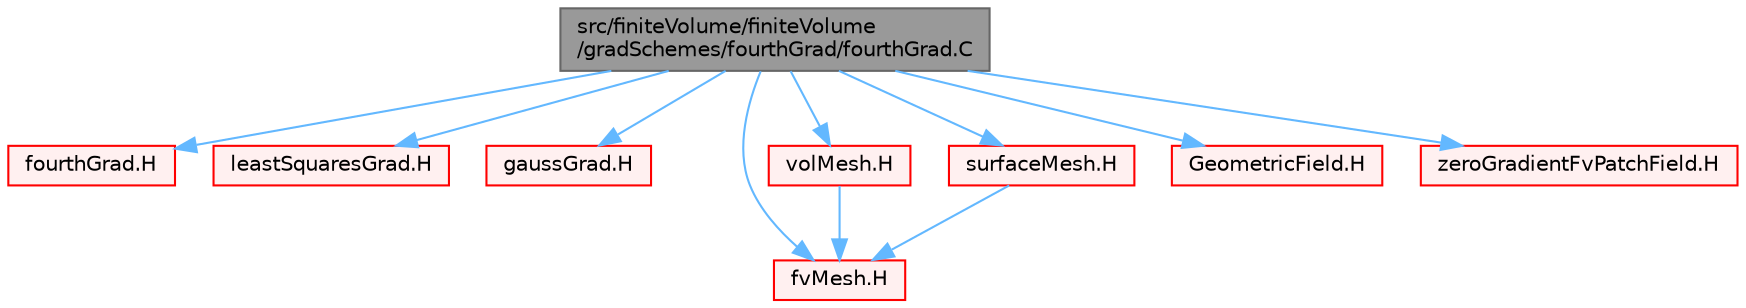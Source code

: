 digraph "src/finiteVolume/finiteVolume/gradSchemes/fourthGrad/fourthGrad.C"
{
 // LATEX_PDF_SIZE
  bgcolor="transparent";
  edge [fontname=Helvetica,fontsize=10,labelfontname=Helvetica,labelfontsize=10];
  node [fontname=Helvetica,fontsize=10,shape=box,height=0.2,width=0.4];
  Node1 [id="Node000001",label="src/finiteVolume/finiteVolume\l/gradSchemes/fourthGrad/fourthGrad.C",height=0.2,width=0.4,color="gray40", fillcolor="grey60", style="filled", fontcolor="black",tooltip=" "];
  Node1 -> Node2 [id="edge1_Node000001_Node000002",color="steelblue1",style="solid",tooltip=" "];
  Node2 [id="Node000002",label="fourthGrad.H",height=0.2,width=0.4,color="red", fillcolor="#FFF0F0", style="filled",URL="$fourthGrad_8H.html",tooltip=" "];
  Node1 -> Node149 [id="edge2_Node000001_Node000149",color="steelblue1",style="solid",tooltip=" "];
  Node149 [id="Node000149",label="leastSquaresGrad.H",height=0.2,width=0.4,color="red", fillcolor="#FFF0F0", style="filled",URL="$leastSquaresGrad_8H.html",tooltip=" "];
  Node1 -> Node150 [id="edge3_Node000001_Node000150",color="steelblue1",style="solid",tooltip=" "];
  Node150 [id="Node000150",label="gaussGrad.H",height=0.2,width=0.4,color="red", fillcolor="#FFF0F0", style="filled",URL="$gaussGrad_8H.html",tooltip=" "];
  Node1 -> Node153 [id="edge4_Node000001_Node000153",color="steelblue1",style="solid",tooltip=" "];
  Node153 [id="Node000153",label="fvMesh.H",height=0.2,width=0.4,color="red", fillcolor="#FFF0F0", style="filled",URL="$fvMesh_8H.html",tooltip=" "];
  Node1 -> Node347 [id="edge5_Node000001_Node000347",color="steelblue1",style="solid",tooltip=" "];
  Node347 [id="Node000347",label="volMesh.H",height=0.2,width=0.4,color="red", fillcolor="#FFF0F0", style="filled",URL="$volMesh_8H.html",tooltip=" "];
  Node347 -> Node153 [id="edge6_Node000347_Node000153",color="steelblue1",style="solid",tooltip=" "];
  Node1 -> Node349 [id="edge7_Node000001_Node000349",color="steelblue1",style="solid",tooltip=" "];
  Node349 [id="Node000349",label="surfaceMesh.H",height=0.2,width=0.4,color="red", fillcolor="#FFF0F0", style="filled",URL="$surfaceMesh_8H.html",tooltip=" "];
  Node349 -> Node153 [id="edge8_Node000349_Node000153",color="steelblue1",style="solid",tooltip=" "];
  Node1 -> Node350 [id="edge9_Node000001_Node000350",color="steelblue1",style="solid",tooltip=" "];
  Node350 [id="Node000350",label="GeometricField.H",height=0.2,width=0.4,color="red", fillcolor="#FFF0F0", style="filled",URL="$GeometricField_8H.html",tooltip=" "];
  Node1 -> Node372 [id="edge10_Node000001_Node000372",color="steelblue1",style="solid",tooltip=" "];
  Node372 [id="Node000372",label="zeroGradientFvPatchField.H",height=0.2,width=0.4,color="red", fillcolor="#FFF0F0", style="filled",URL="$zeroGradientFvPatchField_8H.html",tooltip=" "];
}
